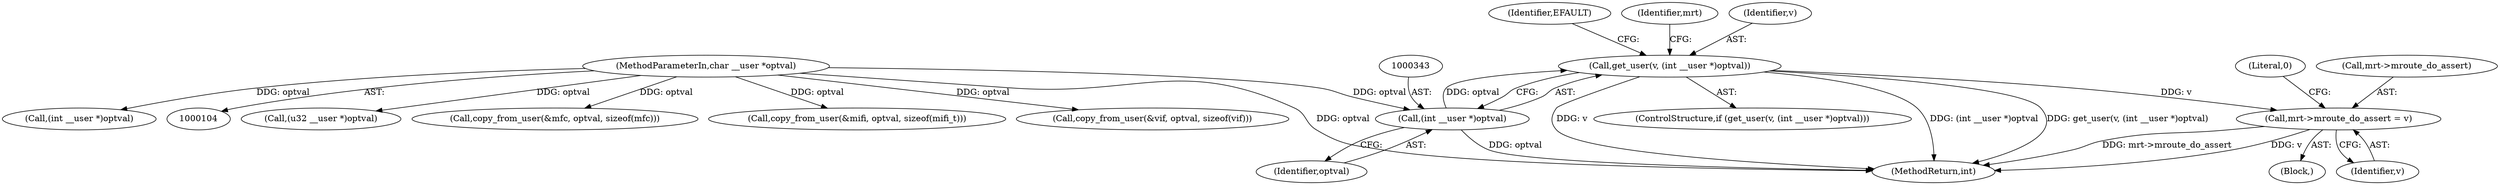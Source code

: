 digraph "0_linux_99253eb750fda6a644d5188fb26c43bad8d5a745_0@API" {
"1000348" [label="(Call,mrt->mroute_do_assert = v)"];
"1000340" [label="(Call,get_user(v, (int __user *)optval))"];
"1000342" [label="(Call,(int __user *)optval)"];
"1000107" [label="(MethodParameterIn,char __user *optval)"];
"1000347" [label="(Identifier,EFAULT)"];
"1000339" [label="(ControlStructure,if (get_user(v, (int __user *)optval)))"];
"1000418" [label="(Call,(u32 __user *)optval)"];
"1000470" [label="(MethodReturn,int)"];
"1000344" [label="(Identifier,optval)"];
"1000277" [label="(Call,copy_from_user(&mfc, optval, sizeof(mfc)))"];
"1000241" [label="(Call,copy_from_user(&mifi, optval, sizeof(mifi_t)))"];
"1000348" [label="(Call,mrt->mroute_do_assert = v)"];
"1000340" [label="(Call,get_user(v, (int __user *)optval))"];
"1000329" [label="(Block,)"];
"1000354" [label="(Literal,0)"];
"1000352" [label="(Identifier,v)"];
"1000350" [label="(Identifier,mrt)"];
"1000342" [label="(Call,(int __user *)optval)"];
"1000197" [label="(Call,copy_from_user(&vif, optval, sizeof(vif)))"];
"1000341" [label="(Identifier,v)"];
"1000349" [label="(Call,mrt->mroute_do_assert)"];
"1000107" [label="(MethodParameterIn,char __user *optval)"];
"1000369" [label="(Call,(int __user *)optval)"];
"1000348" -> "1000329"  [label="AST: "];
"1000348" -> "1000352"  [label="CFG: "];
"1000349" -> "1000348"  [label="AST: "];
"1000352" -> "1000348"  [label="AST: "];
"1000354" -> "1000348"  [label="CFG: "];
"1000348" -> "1000470"  [label="DDG: mrt->mroute_do_assert"];
"1000348" -> "1000470"  [label="DDG: v"];
"1000340" -> "1000348"  [label="DDG: v"];
"1000340" -> "1000339"  [label="AST: "];
"1000340" -> "1000342"  [label="CFG: "];
"1000341" -> "1000340"  [label="AST: "];
"1000342" -> "1000340"  [label="AST: "];
"1000347" -> "1000340"  [label="CFG: "];
"1000350" -> "1000340"  [label="CFG: "];
"1000340" -> "1000470"  [label="DDG: (int __user *)optval"];
"1000340" -> "1000470"  [label="DDG: get_user(v, (int __user *)optval)"];
"1000340" -> "1000470"  [label="DDG: v"];
"1000342" -> "1000340"  [label="DDG: optval"];
"1000342" -> "1000344"  [label="CFG: "];
"1000343" -> "1000342"  [label="AST: "];
"1000344" -> "1000342"  [label="AST: "];
"1000342" -> "1000470"  [label="DDG: optval"];
"1000107" -> "1000342"  [label="DDG: optval"];
"1000107" -> "1000104"  [label="AST: "];
"1000107" -> "1000470"  [label="DDG: optval"];
"1000107" -> "1000197"  [label="DDG: optval"];
"1000107" -> "1000241"  [label="DDG: optval"];
"1000107" -> "1000277"  [label="DDG: optval"];
"1000107" -> "1000369"  [label="DDG: optval"];
"1000107" -> "1000418"  [label="DDG: optval"];
}
